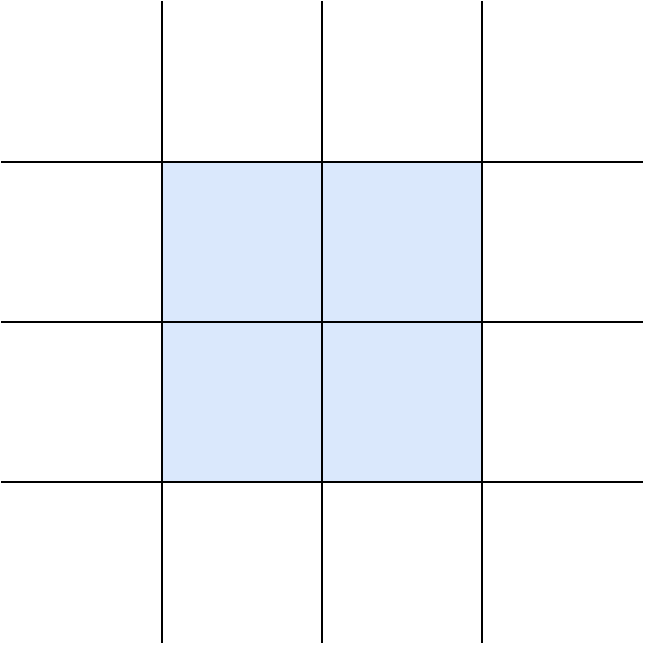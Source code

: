 <mxfile version="13.6.5" type="device"><diagram id="cMEgtZKkvED4hVtoLqpz" name="Page-1"><mxGraphModel dx="788" dy="471" grid="1" gridSize="10" guides="1" tooltips="1" connect="1" arrows="1" fold="1" page="1" pageScale="1" pageWidth="850" pageHeight="1100" math="0" shadow="0"><root><mxCell id="0"/><mxCell id="1" parent="0"/><mxCell id="3LZF2or_Y2seCYcg5Tg6-6" value="" style="shape=partialRectangle;whiteSpace=wrap;html=1;top=0;fillColor=none;" vertex="1" parent="1"><mxGeometry x="200" y="120" width="80" height="80" as="geometry"/></mxCell><mxCell id="3LZF2or_Y2seCYcg5Tg6-7" value="" style="shape=partialRectangle;whiteSpace=wrap;html=1;left=0;fillColor=none;" vertex="1" parent="1"><mxGeometry x="120" y="200" width="80" height="80" as="geometry"/></mxCell><mxCell id="3LZF2or_Y2seCYcg5Tg6-8" value="" style="shape=partialRectangle;whiteSpace=wrap;html=1;right=0;fillColor=none;" vertex="1" parent="1"><mxGeometry x="360" y="200" width="80" height="80" as="geometry"/></mxCell><mxCell id="3LZF2or_Y2seCYcg5Tg6-9" value="" style="shape=partialRectangle;whiteSpace=wrap;html=1;bottom=0;fillColor=none;" vertex="1" parent="1"><mxGeometry x="200" y="360" width="80" height="80" as="geometry"/></mxCell><mxCell id="3LZF2or_Y2seCYcg5Tg6-10" value="" style="rounded=0;whiteSpace=wrap;html=1;fillColor=#dae8fc;" vertex="1" parent="1"><mxGeometry x="200" y="200" width="80" height="80" as="geometry"/></mxCell><mxCell id="3LZF2or_Y2seCYcg5Tg6-11" value="" style="shape=partialRectangle;whiteSpace=wrap;html=1;top=0;fillColor=none;" vertex="1" parent="1"><mxGeometry x="280" y="120" width="80" height="80" as="geometry"/></mxCell><mxCell id="3LZF2or_Y2seCYcg5Tg6-12" value="" style="shape=partialRectangle;whiteSpace=wrap;html=1;right=0;fillColor=none;" vertex="1" parent="1"><mxGeometry x="360" y="280" width="80" height="80" as="geometry"/></mxCell><mxCell id="3LZF2or_Y2seCYcg5Tg6-13" value="" style="shape=partialRectangle;whiteSpace=wrap;html=1;left=0;fillColor=none;" vertex="1" parent="1"><mxGeometry x="120" y="280" width="80" height="80" as="geometry"/></mxCell><mxCell id="3LZF2or_Y2seCYcg5Tg6-14" value="" style="shape=partialRectangle;whiteSpace=wrap;html=1;bottom=0;fillColor=none;" vertex="1" parent="1"><mxGeometry x="280" y="360" width="80" height="80" as="geometry"/></mxCell><mxCell id="3LZF2or_Y2seCYcg5Tg6-15" value="" style="rounded=0;whiteSpace=wrap;html=1;fillColor=#dae8fc;" vertex="1" parent="1"><mxGeometry x="280" y="200" width="80" height="80" as="geometry"/></mxCell><mxCell id="3LZF2or_Y2seCYcg5Tg6-16" value="" style="rounded=0;whiteSpace=wrap;html=1;fillColor=#dae8fc;" vertex="1" parent="1"><mxGeometry x="280" y="280" width="80" height="80" as="geometry"/></mxCell><mxCell id="3LZF2or_Y2seCYcg5Tg6-17" value="" style="rounded=0;whiteSpace=wrap;html=1;fillColor=#dae8fc;" vertex="1" parent="1"><mxGeometry x="200" y="280" width="80" height="80" as="geometry"/></mxCell></root></mxGraphModel></diagram></mxfile>